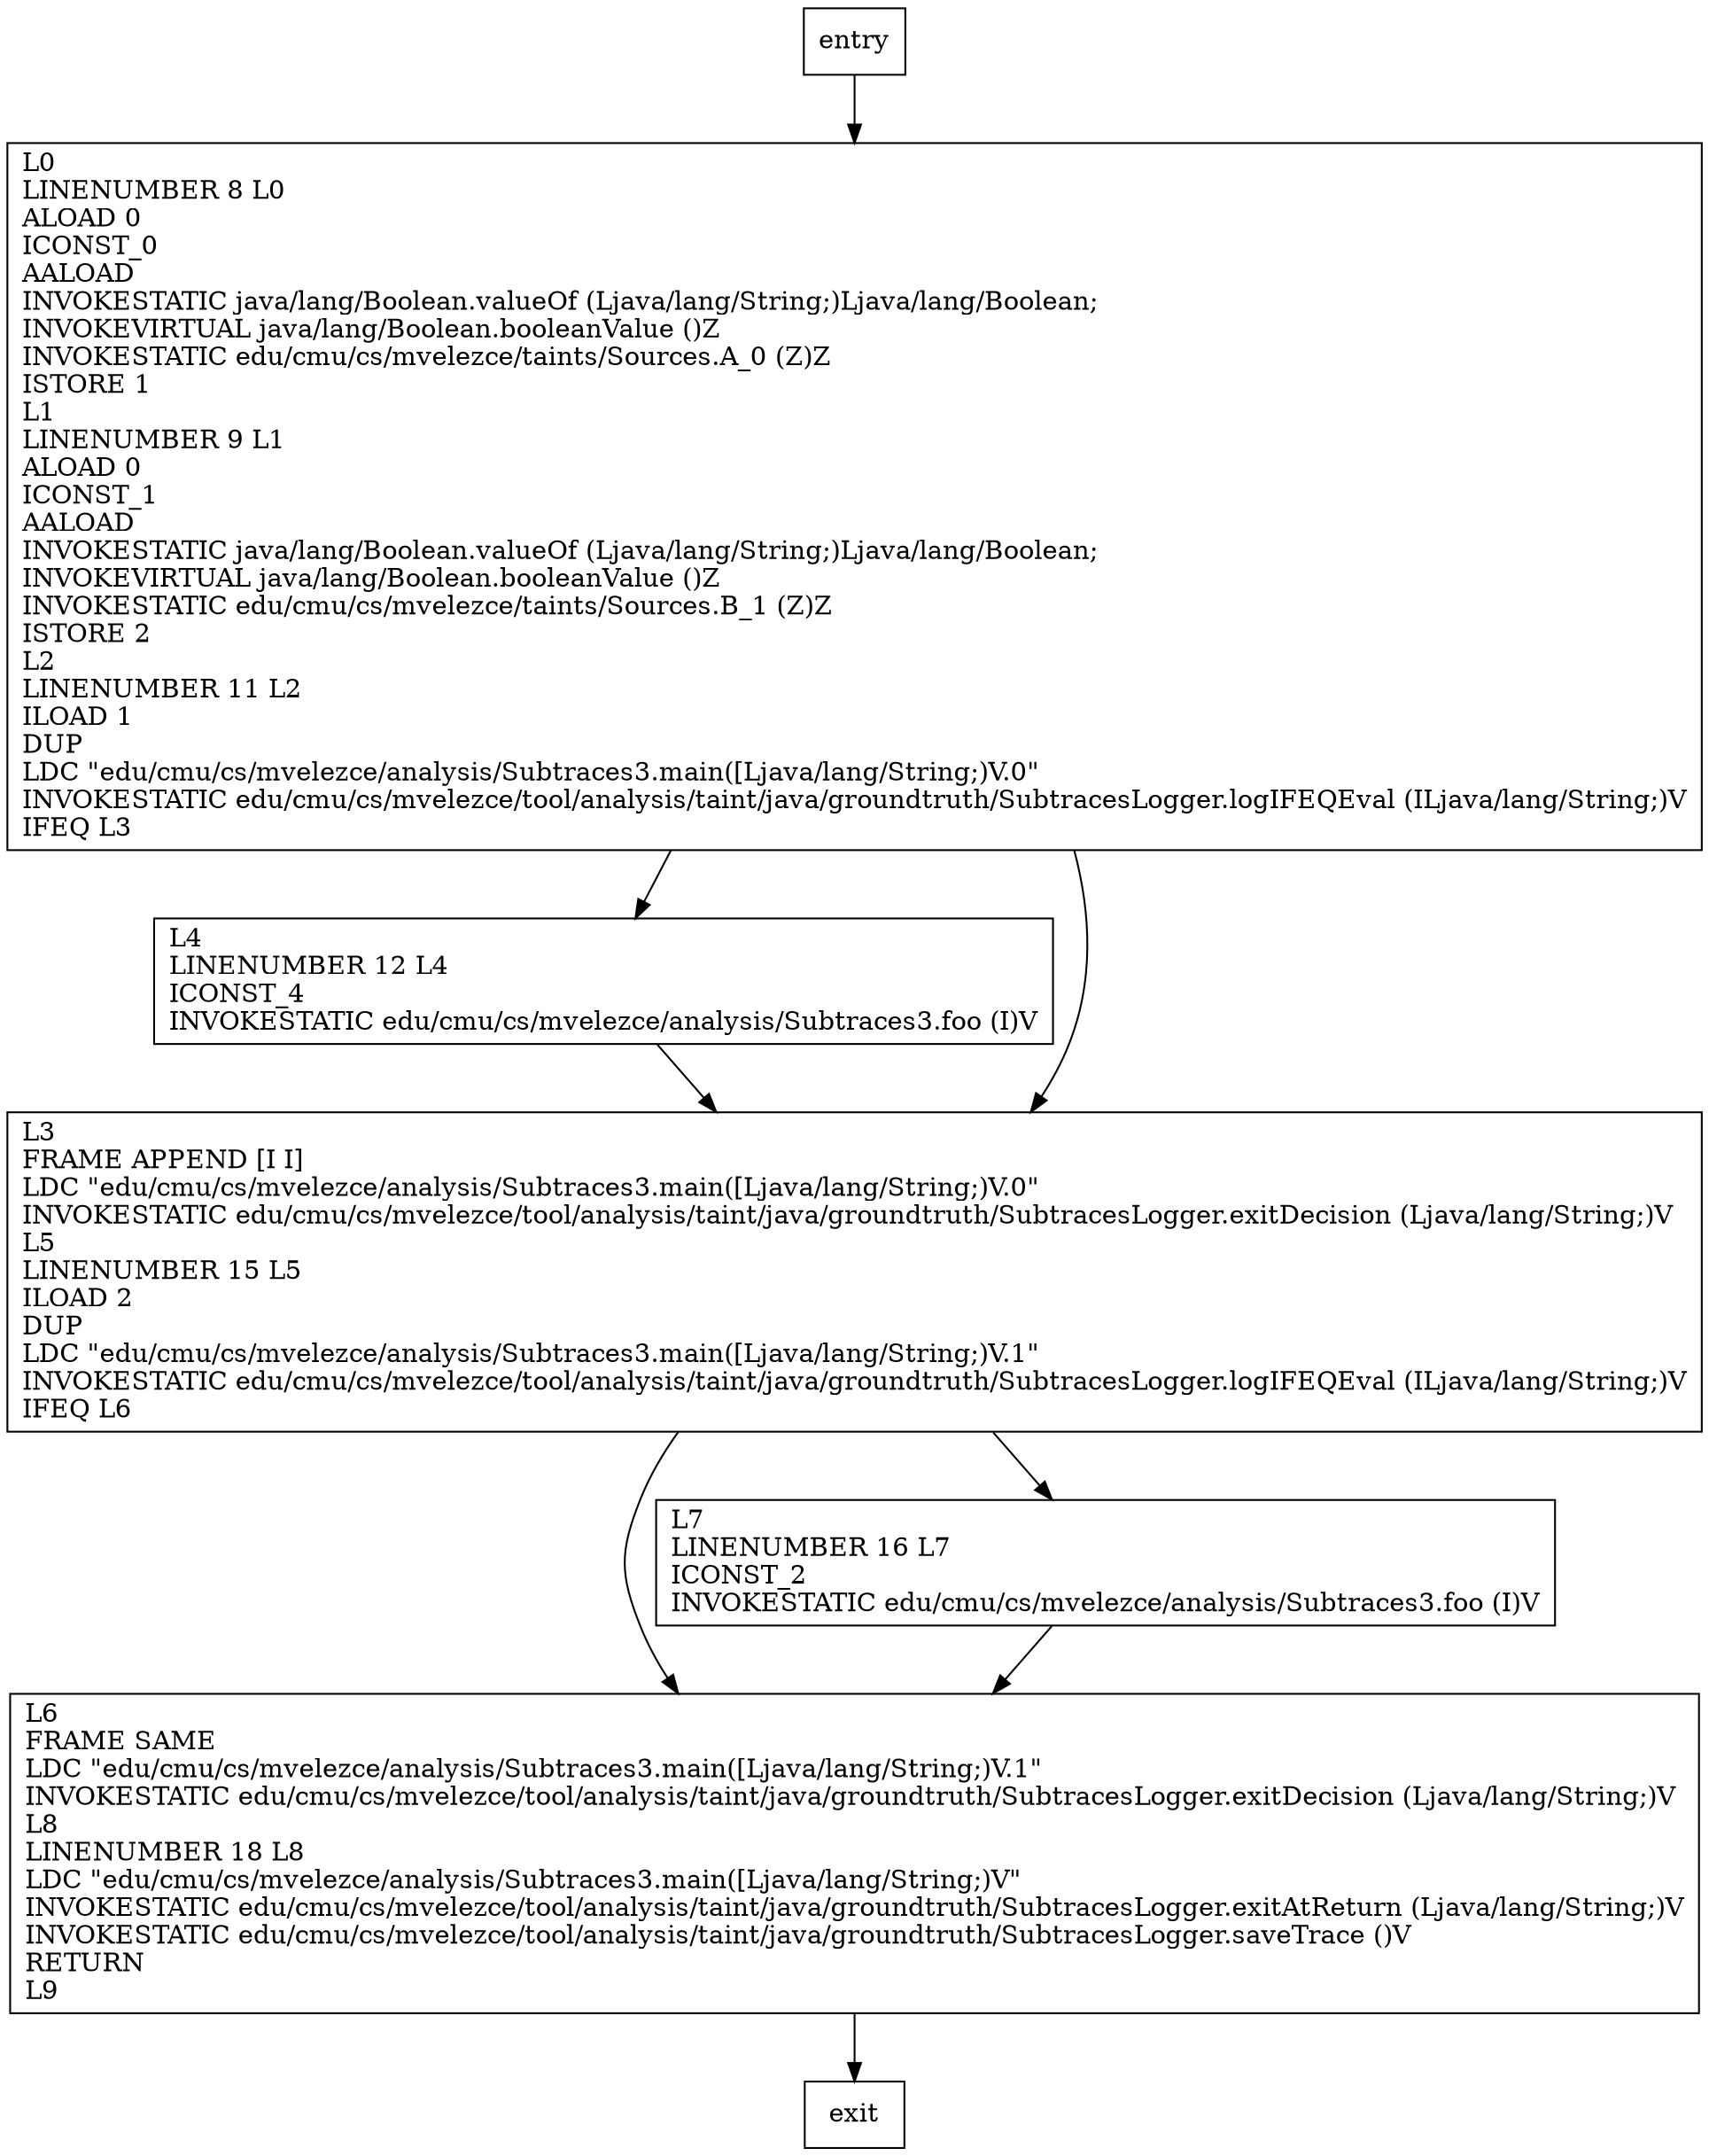 digraph main {
node [shape=record];
1254584937 [label="L4\lLINENUMBER 12 L4\lICONST_4\lINVOKESTATIC edu/cmu/cs/mvelezce/analysis/Subtraces3.foo (I)V\l"];
2125952195 [label="L6\lFRAME SAME\lLDC \"edu/cmu/cs/mvelezce/analysis/Subtraces3.main([Ljava/lang/String;)V.1\"\lINVOKESTATIC edu/cmu/cs/mvelezce/tool/analysis/taint/java/groundtruth/SubtracesLogger.exitDecision (Ljava/lang/String;)V\lL8\lLINENUMBER 18 L8\lLDC \"edu/cmu/cs/mvelezce/analysis/Subtraces3.main([Ljava/lang/String;)V\"\lINVOKESTATIC edu/cmu/cs/mvelezce/tool/analysis/taint/java/groundtruth/SubtracesLogger.exitAtReturn (Ljava/lang/String;)V\lINVOKESTATIC edu/cmu/cs/mvelezce/tool/analysis/taint/java/groundtruth/SubtracesLogger.saveTrace ()V\lRETURN\lL9\l"];
1912688982 [label="L7\lLINENUMBER 16 L7\lICONST_2\lINVOKESTATIC edu/cmu/cs/mvelezce/analysis/Subtraces3.foo (I)V\l"];
1670210122 [label="L3\lFRAME APPEND [I I]\lLDC \"edu/cmu/cs/mvelezce/analysis/Subtraces3.main([Ljava/lang/String;)V.0\"\lINVOKESTATIC edu/cmu/cs/mvelezce/tool/analysis/taint/java/groundtruth/SubtracesLogger.exitDecision (Ljava/lang/String;)V\lL5\lLINENUMBER 15 L5\lILOAD 2\lDUP\lLDC \"edu/cmu/cs/mvelezce/analysis/Subtraces3.main([Ljava/lang/String;)V.1\"\lINVOKESTATIC edu/cmu/cs/mvelezce/tool/analysis/taint/java/groundtruth/SubtracesLogger.logIFEQEval (ILjava/lang/String;)V\lIFEQ L6\l"];
1215858771 [label="L0\lLINENUMBER 8 L0\lALOAD 0\lICONST_0\lAALOAD\lINVOKESTATIC java/lang/Boolean.valueOf (Ljava/lang/String;)Ljava/lang/Boolean;\lINVOKEVIRTUAL java/lang/Boolean.booleanValue ()Z\lINVOKESTATIC edu/cmu/cs/mvelezce/taints/Sources.A_0 (Z)Z\lISTORE 1\lL1\lLINENUMBER 9 L1\lALOAD 0\lICONST_1\lAALOAD\lINVOKESTATIC java/lang/Boolean.valueOf (Ljava/lang/String;)Ljava/lang/Boolean;\lINVOKEVIRTUAL java/lang/Boolean.booleanValue ()Z\lINVOKESTATIC edu/cmu/cs/mvelezce/taints/Sources.B_1 (Z)Z\lISTORE 2\lL2\lLINENUMBER 11 L2\lILOAD 1\lDUP\lLDC \"edu/cmu/cs/mvelezce/analysis/Subtraces3.main([Ljava/lang/String;)V.0\"\lINVOKESTATIC edu/cmu/cs/mvelezce/tool/analysis/taint/java/groundtruth/SubtracesLogger.logIFEQEval (ILjava/lang/String;)V\lIFEQ L3\l"];
entry;
exit;
entry -> 1215858771;
1254584937 -> 1670210122;
2125952195 -> exit;
1912688982 -> 2125952195;
1670210122 -> 2125952195;
1670210122 -> 1912688982;
1215858771 -> 1254584937;
1215858771 -> 1670210122;
}
